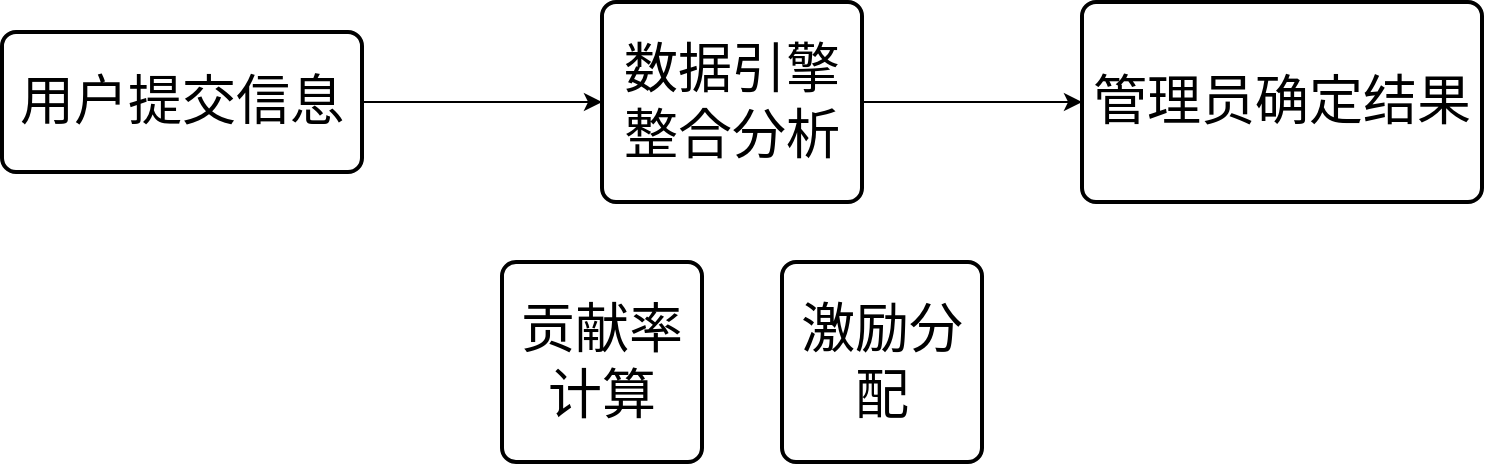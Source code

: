 <mxfile version="22.1.11" type="github">
  <diagram name="第 1 页" id="Z2_JS7W9I-YXvU5jjvxR">
    <mxGraphModel dx="1829" dy="543" grid="1" gridSize="10" guides="1" tooltips="1" connect="1" arrows="1" fold="1" page="1" pageScale="1" pageWidth="827" pageHeight="1169" math="0" shadow="0">
      <root>
        <mxCell id="0" />
        <mxCell id="1" parent="0" />
        <mxCell id="no3QSdIYlXCHHKZ1xGVf-7" style="edgeStyle=orthogonalEdgeStyle;rounded=0;orthogonalLoop=1;jettySize=auto;html=1;fontSize=27;" edge="1" parent="1" source="no3QSdIYlXCHHKZ1xGVf-1" target="no3QSdIYlXCHHKZ1xGVf-3">
          <mxGeometry relative="1" as="geometry" />
        </mxCell>
        <mxCell id="no3QSdIYlXCHHKZ1xGVf-1" value="用户提交信息" style="rounded=1;whiteSpace=wrap;html=1;absoluteArcSize=1;arcSize=14;strokeWidth=2;fontSize=27;" vertex="1" parent="1">
          <mxGeometry x="-10" y="265" width="180" height="70" as="geometry" />
        </mxCell>
        <mxCell id="no3QSdIYlXCHHKZ1xGVf-8" style="edgeStyle=orthogonalEdgeStyle;rounded=0;orthogonalLoop=1;jettySize=auto;html=1;fontSize=27;" edge="1" parent="1" source="no3QSdIYlXCHHKZ1xGVf-3" target="no3QSdIYlXCHHKZ1xGVf-6">
          <mxGeometry relative="1" as="geometry" />
        </mxCell>
        <mxCell id="no3QSdIYlXCHHKZ1xGVf-3" value="数据引擎整合分析" style="rounded=1;whiteSpace=wrap;html=1;absoluteArcSize=1;arcSize=14;strokeWidth=2;fontSize=27;" vertex="1" parent="1">
          <mxGeometry x="290" y="250" width="130" height="100" as="geometry" />
        </mxCell>
        <mxCell id="no3QSdIYlXCHHKZ1xGVf-4" value="贡献率计算" style="rounded=1;whiteSpace=wrap;html=1;absoluteArcSize=1;arcSize=14;strokeWidth=2;fontSize=27;" vertex="1" parent="1">
          <mxGeometry x="240" y="380" width="100" height="100" as="geometry" />
        </mxCell>
        <mxCell id="no3QSdIYlXCHHKZ1xGVf-5" value="激励分配" style="rounded=1;whiteSpace=wrap;html=1;absoluteArcSize=1;arcSize=14;strokeWidth=2;fontSize=27;" vertex="1" parent="1">
          <mxGeometry x="380" y="380" width="100" height="100" as="geometry" />
        </mxCell>
        <mxCell id="no3QSdIYlXCHHKZ1xGVf-6" value="管理员确定结果" style="rounded=1;whiteSpace=wrap;html=1;absoluteArcSize=1;arcSize=14;strokeWidth=2;fontSize=27;" vertex="1" parent="1">
          <mxGeometry x="530" y="250" width="200" height="100" as="geometry" />
        </mxCell>
      </root>
    </mxGraphModel>
  </diagram>
</mxfile>
